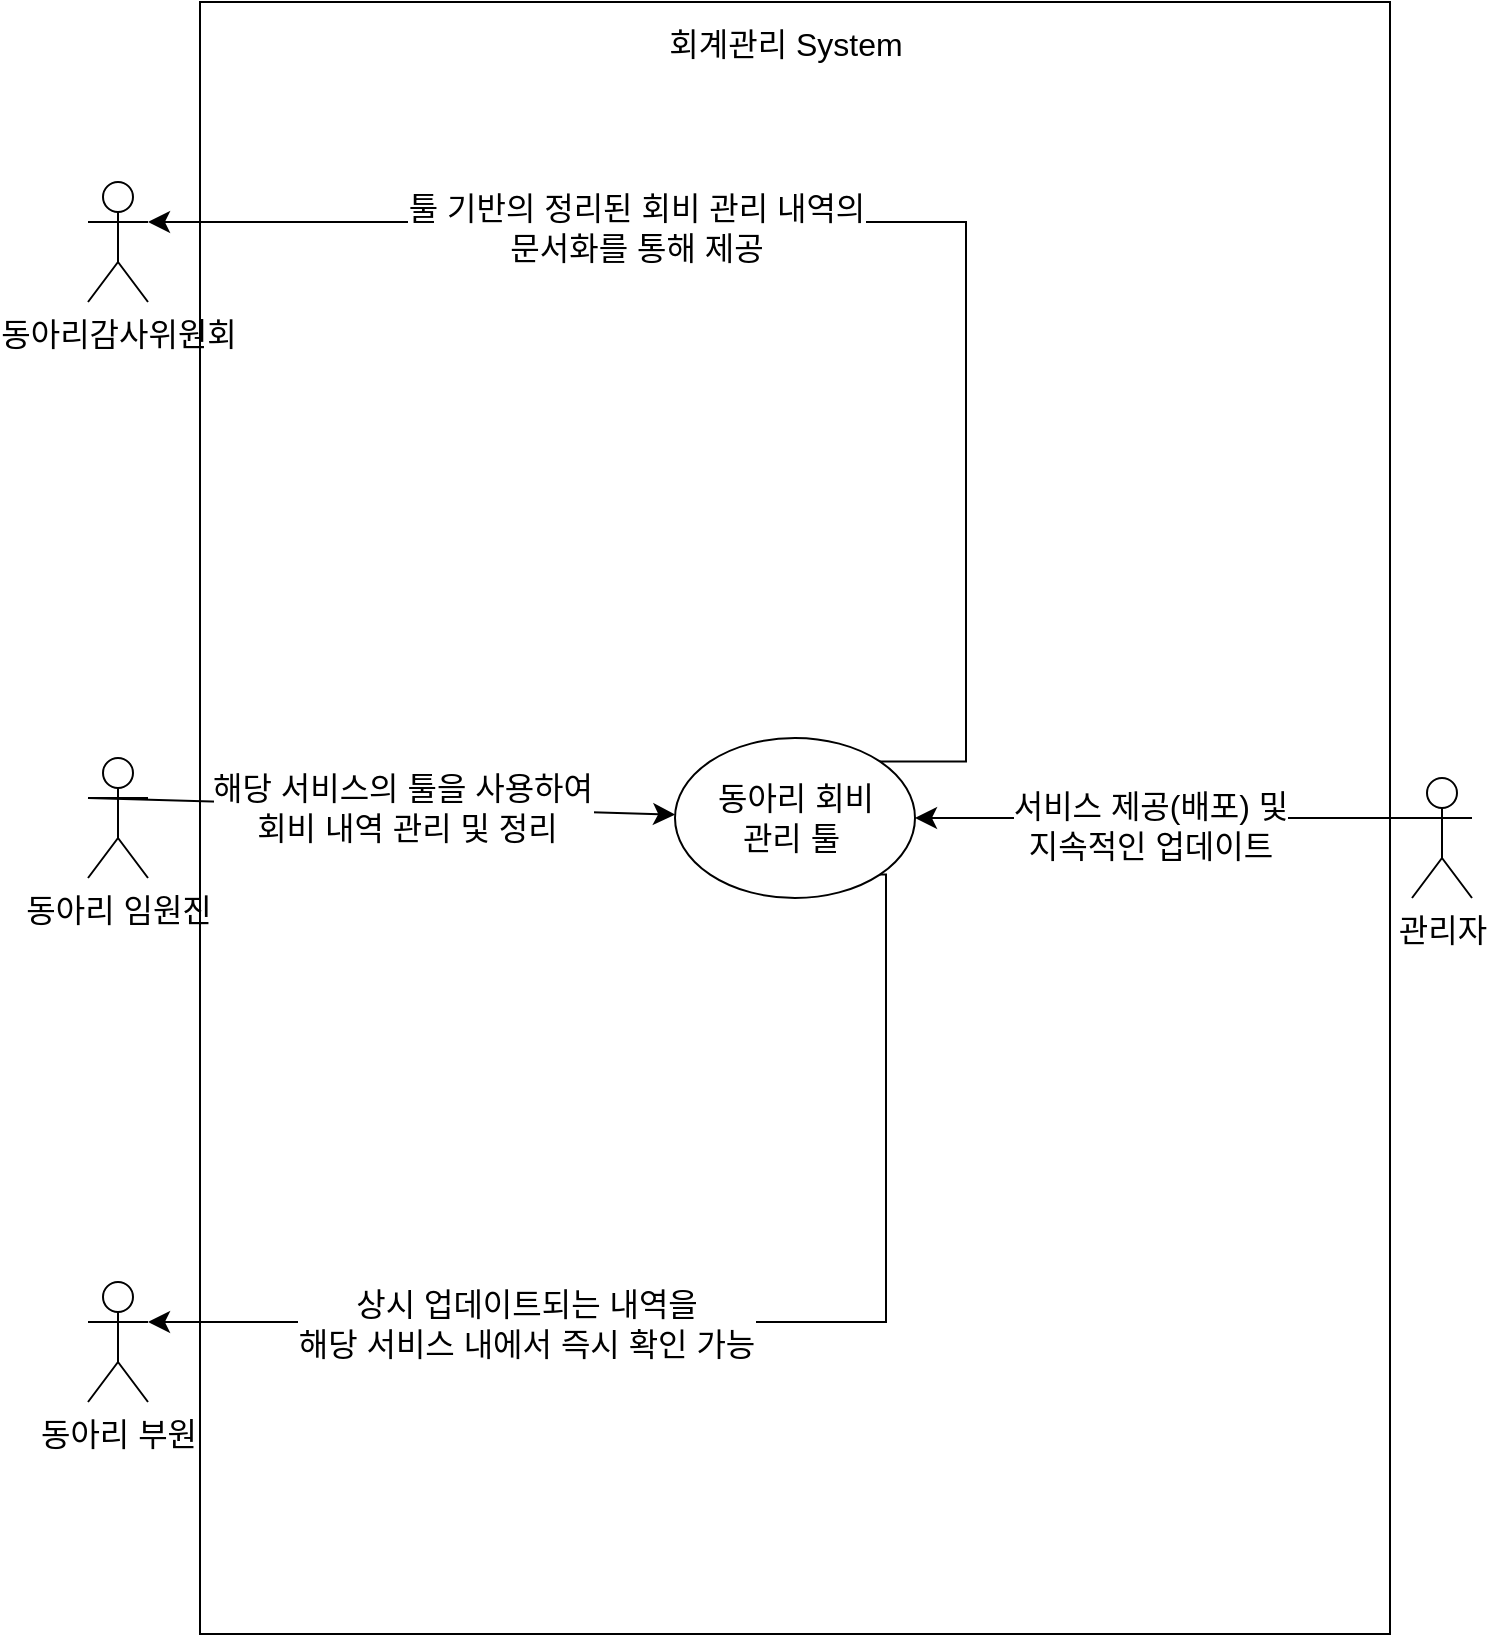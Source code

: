 <mxfile version="21.6.5" type="github">
  <diagram name="페이지-1" id="l2yv93NqEGD5EhitEIuK">
    <mxGraphModel dx="3406" dy="1703" grid="0" gridSize="10" guides="1" tooltips="1" connect="1" arrows="1" fold="1" page="0" pageScale="1" pageWidth="827" pageHeight="1169" math="0" shadow="0">
      <root>
        <mxCell id="0" />
        <mxCell id="1" parent="0" />
        <mxCell id="AUq77IrdqAhnC86SsV78-1" value="관리자" style="shape=umlActor;verticalLabelPosition=bottom;verticalAlign=top;html=1;outlineConnect=0;fontSize=16;" vertex="1" parent="1">
          <mxGeometry x="-223" y="63" width="30" height="60" as="geometry" />
        </mxCell>
        <mxCell id="AUq77IrdqAhnC86SsV78-2" value="" style="whiteSpace=wrap;html=1;aspect=fixed;fontSize=16;" vertex="1" parent="1">
          <mxGeometry x="-829" y="-325" width="595" height="816" as="geometry" />
        </mxCell>
        <mxCell id="AUq77IrdqAhnC86SsV78-4" value="회계관리 System" style="text;html=1;strokeColor=none;fillColor=none;align=center;verticalAlign=middle;whiteSpace=wrap;rounded=0;fontSize=16;" vertex="1" parent="1">
          <mxGeometry x="-623" y="-319" width="174" height="30" as="geometry" />
        </mxCell>
        <mxCell id="AUq77IrdqAhnC86SsV78-5" value="동아리감사위원회" style="shape=umlActor;verticalLabelPosition=bottom;verticalAlign=top;html=1;outlineConnect=0;fontSize=16;" vertex="1" parent="1">
          <mxGeometry x="-885" y="-235" width="30" height="60" as="geometry" />
        </mxCell>
        <mxCell id="AUq77IrdqAhnC86SsV78-34" style="edgeStyle=none;curved=1;rounded=0;orthogonalLoop=1;jettySize=auto;html=1;fontSize=12;startSize=8;endSize=8;exitX=0;exitY=0.333;exitDx=0;exitDy=0;exitPerimeter=0;" edge="1" parent="1" source="AUq77IrdqAhnC86SsV78-8" target="AUq77IrdqAhnC86SsV78-13">
          <mxGeometry relative="1" as="geometry" />
        </mxCell>
        <mxCell id="AUq77IrdqAhnC86SsV78-35" value="해당 서비스의 툴을 사용하여&lt;br&gt;&amp;nbsp;회비 내역 관리 및 정리" style="edgeLabel;html=1;align=center;verticalAlign=middle;resizable=0;points=[];fontSize=16;" vertex="1" connectable="0" parent="AUq77IrdqAhnC86SsV78-34">
          <mxGeometry x="0.162" relative="1" as="geometry">
            <mxPoint x="-14" as="offset" />
          </mxGeometry>
        </mxCell>
        <mxCell id="AUq77IrdqAhnC86SsV78-8" value="동아리 임원진" style="shape=umlActor;verticalLabelPosition=bottom;verticalAlign=top;html=1;outlineConnect=0;fontSize=16;" vertex="1" parent="1">
          <mxGeometry x="-885" y="53" width="30" height="60" as="geometry" />
        </mxCell>
        <mxCell id="AUq77IrdqAhnC86SsV78-9" value="동아리 부원" style="shape=umlActor;verticalLabelPosition=bottom;verticalAlign=top;html=1;outlineConnect=0;fontSize=16;" vertex="1" parent="1">
          <mxGeometry x="-885" y="315" width="30" height="60" as="geometry" />
        </mxCell>
        <mxCell id="AUq77IrdqAhnC86SsV78-13" value="동아리 회비 &lt;br&gt;관리 툴&amp;nbsp;" style="ellipse;whiteSpace=wrap;html=1;fontSize=16;" vertex="1" parent="1">
          <mxGeometry x="-591.5" y="43" width="120" height="80" as="geometry" />
        </mxCell>
        <mxCell id="AUq77IrdqAhnC86SsV78-18" value="" style="edgeStyle=elbowEdgeStyle;endArrow=classic;html=1;rounded=0;endSize=8;startSize=8;fontSize=12;elbow=vertical;exitX=0;exitY=0.333;exitDx=0;exitDy=0;exitPerimeter=0;" edge="1" parent="1" source="AUq77IrdqAhnC86SsV78-1" target="AUq77IrdqAhnC86SsV78-13">
          <mxGeometry width="50" height="50" relative="1" as="geometry">
            <mxPoint x="-924" y="52" as="sourcePoint" />
            <mxPoint x="-774" y="171" as="targetPoint" />
            <Array as="points">
              <mxPoint x="-364" y="83" />
            </Array>
          </mxGeometry>
        </mxCell>
        <mxCell id="AUq77IrdqAhnC86SsV78-28" value="서비스 제공(배포) 및 &lt;br&gt;지속적인 업데이트" style="edgeLabel;html=1;align=center;verticalAlign=middle;resizable=0;points=[];fontSize=16;" vertex="1" connectable="0" parent="AUq77IrdqAhnC86SsV78-18">
          <mxGeometry x="-0.379" y="2" relative="1" as="geometry">
            <mxPoint x="-54" y="2" as="offset" />
          </mxGeometry>
        </mxCell>
        <mxCell id="AUq77IrdqAhnC86SsV78-36" value="" style="edgeStyle=elbowEdgeStyle;elbow=vertical;endArrow=classic;html=1;curved=0;rounded=0;endSize=8;startSize=8;fontSize=12;exitX=1;exitY=0;exitDx=0;exitDy=0;" edge="1" parent="1" source="AUq77IrdqAhnC86SsV78-13" target="AUq77IrdqAhnC86SsV78-5">
          <mxGeometry width="50" height="50" relative="1" as="geometry">
            <mxPoint x="-440" y="-41" as="sourcePoint" />
            <mxPoint x="-390" y="-91" as="targetPoint" />
            <Array as="points">
              <mxPoint x="-446" y="-215" />
            </Array>
          </mxGeometry>
        </mxCell>
        <mxCell id="AUq77IrdqAhnC86SsV78-38" value="툴 기반의 정리된 회비 관리 내역의 &lt;br&gt;문서화를 통해 제공" style="edgeLabel;html=1;align=center;verticalAlign=middle;resizable=0;points=[];fontSize=16;" vertex="1" connectable="0" parent="AUq77IrdqAhnC86SsV78-36">
          <mxGeometry x="0.236" relative="1" as="geometry">
            <mxPoint x="-32" y="3" as="offset" />
          </mxGeometry>
        </mxCell>
        <mxCell id="AUq77IrdqAhnC86SsV78-37" value="" style="edgeStyle=elbowEdgeStyle;elbow=horizontal;endArrow=classic;html=1;curved=0;rounded=0;endSize=8;startSize=8;fontSize=12;entryX=1;entryY=0.333;entryDx=0;entryDy=0;entryPerimeter=0;exitX=1;exitY=1;exitDx=0;exitDy=0;" edge="1" parent="1" source="AUq77IrdqAhnC86SsV78-13" target="AUq77IrdqAhnC86SsV78-9">
          <mxGeometry width="50" height="50" relative="1" as="geometry">
            <mxPoint x="-463" y="296" as="sourcePoint" />
            <mxPoint x="-413" y="246" as="targetPoint" />
            <Array as="points">
              <mxPoint x="-486" y="337" />
            </Array>
          </mxGeometry>
        </mxCell>
        <mxCell id="AUq77IrdqAhnC86SsV78-39" value="상시 업데이트되는 내역을 &lt;br&gt;해당 서비스 내에서 즉시 확인 가능" style="edgeLabel;html=1;align=center;verticalAlign=middle;resizable=0;points=[];fontSize=16;" vertex="1" connectable="0" parent="AUq77IrdqAhnC86SsV78-37">
          <mxGeometry x="0.273" y="3" relative="1" as="geometry">
            <mxPoint x="-28" y="-2" as="offset" />
          </mxGeometry>
        </mxCell>
      </root>
    </mxGraphModel>
  </diagram>
</mxfile>
